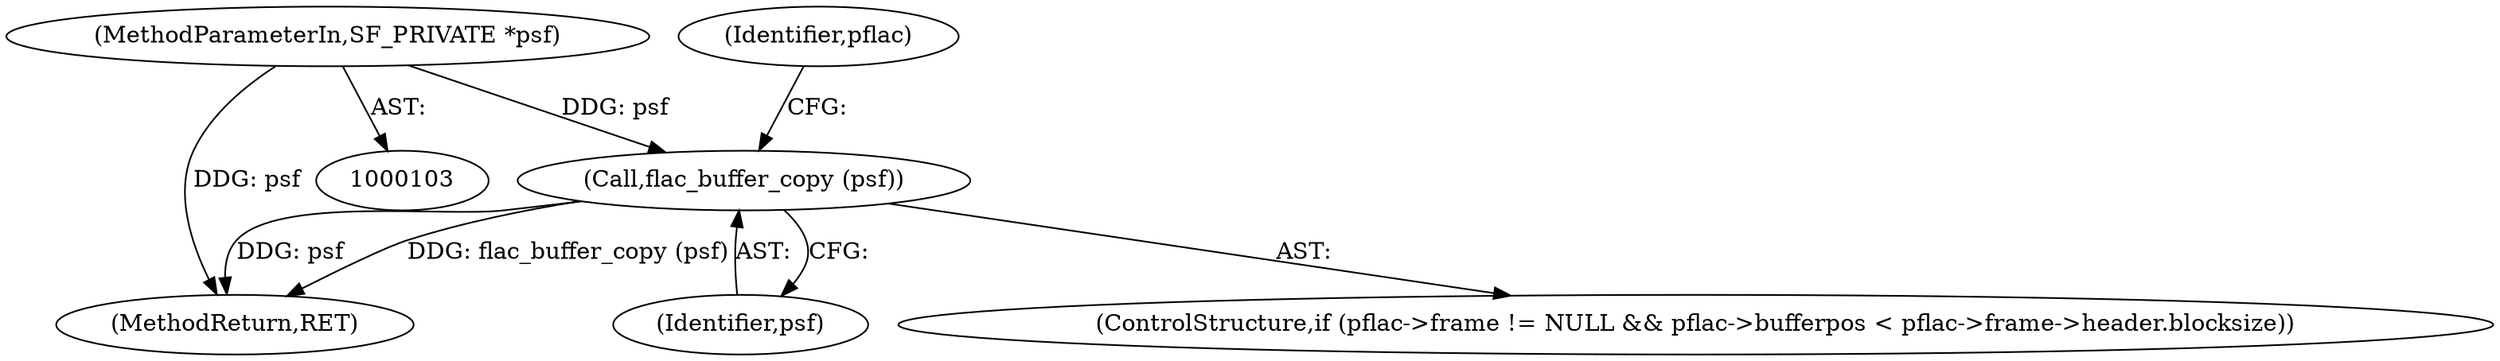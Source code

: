 digraph "0_libsndfile_60b234301adf258786d8b90be5c1d437fc8799e0_0@API" {
"1000148" [label="(Call,flac_buffer_copy (psf))"];
"1000104" [label="(MethodParameterIn,SF_PRIVATE *psf)"];
"1000149" [label="(Identifier,psf)"];
"1000184" [label="(MethodReturn,RET)"];
"1000153" [label="(Identifier,pflac)"];
"1000104" [label="(MethodParameterIn,SF_PRIVATE *psf)"];
"1000130" [label="(ControlStructure,if (pflac->frame != NULL && pflac->bufferpos < pflac->frame->header.blocksize))"];
"1000148" [label="(Call,flac_buffer_copy (psf))"];
"1000148" -> "1000130"  [label="AST: "];
"1000148" -> "1000149"  [label="CFG: "];
"1000149" -> "1000148"  [label="AST: "];
"1000153" -> "1000148"  [label="CFG: "];
"1000148" -> "1000184"  [label="DDG: psf"];
"1000148" -> "1000184"  [label="DDG: flac_buffer_copy (psf)"];
"1000104" -> "1000148"  [label="DDG: psf"];
"1000104" -> "1000103"  [label="AST: "];
"1000104" -> "1000184"  [label="DDG: psf"];
}
